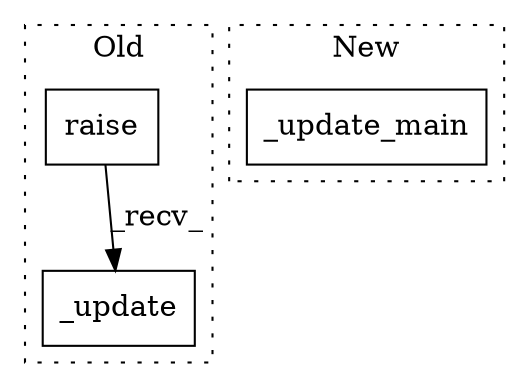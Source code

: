 digraph G {
subgraph cluster0 {
1 [label="raise" a="32" s="9677" l="7" shape="box"];
3 [label="_update" a="32" s="9685" l="9" shape="box"];
label = "Old";
style="dotted";
}
subgraph cluster1 {
2 [label="_update_main" a="32" s="9598" l="14" shape="box"];
label = "New";
style="dotted";
}
1 -> 3 [label="_recv_"];
}